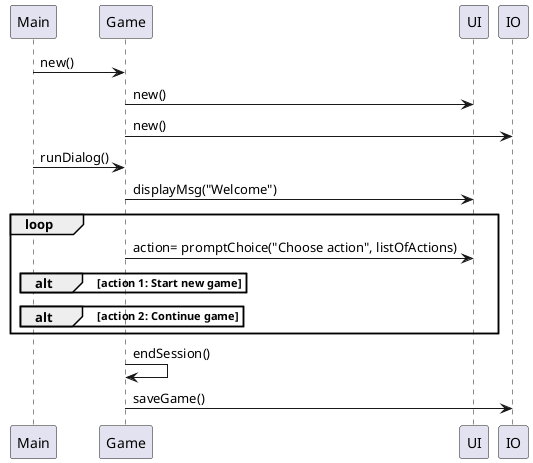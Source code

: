 @startuml
'https://plantuml.com/sequence-diagram

Main -> Game: new()
Game -> UI: new()
Game -> IO: new()
Main -> Game: runDialog()
Game -> UI: displayMsg("Welcome")
loop
Game -> UI: action= promptChoice("Choose action", listOfActions)
alt action 1: Start new game

end
alt action 2: Continue game

end

end
Game -> Game: endSession()
Game -> IO:saveGame()
@enduml